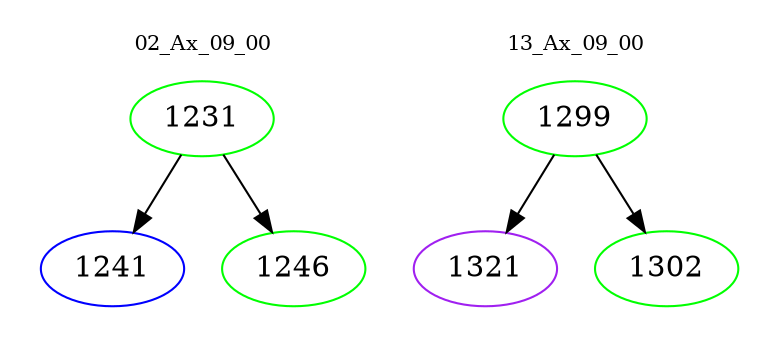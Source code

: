 digraph{
subgraph cluster_0 {
color = white
label = "02_Ax_09_00";
fontsize=10;
T0_1231 [label="1231", color="green"]
T0_1231 -> T0_1241 [color="black"]
T0_1241 [label="1241", color="blue"]
T0_1231 -> T0_1246 [color="black"]
T0_1246 [label="1246", color="green"]
}
subgraph cluster_1 {
color = white
label = "13_Ax_09_00";
fontsize=10;
T1_1299 [label="1299", color="green"]
T1_1299 -> T1_1321 [color="black"]
T1_1321 [label="1321", color="purple"]
T1_1299 -> T1_1302 [color="black"]
T1_1302 [label="1302", color="green"]
}
}
